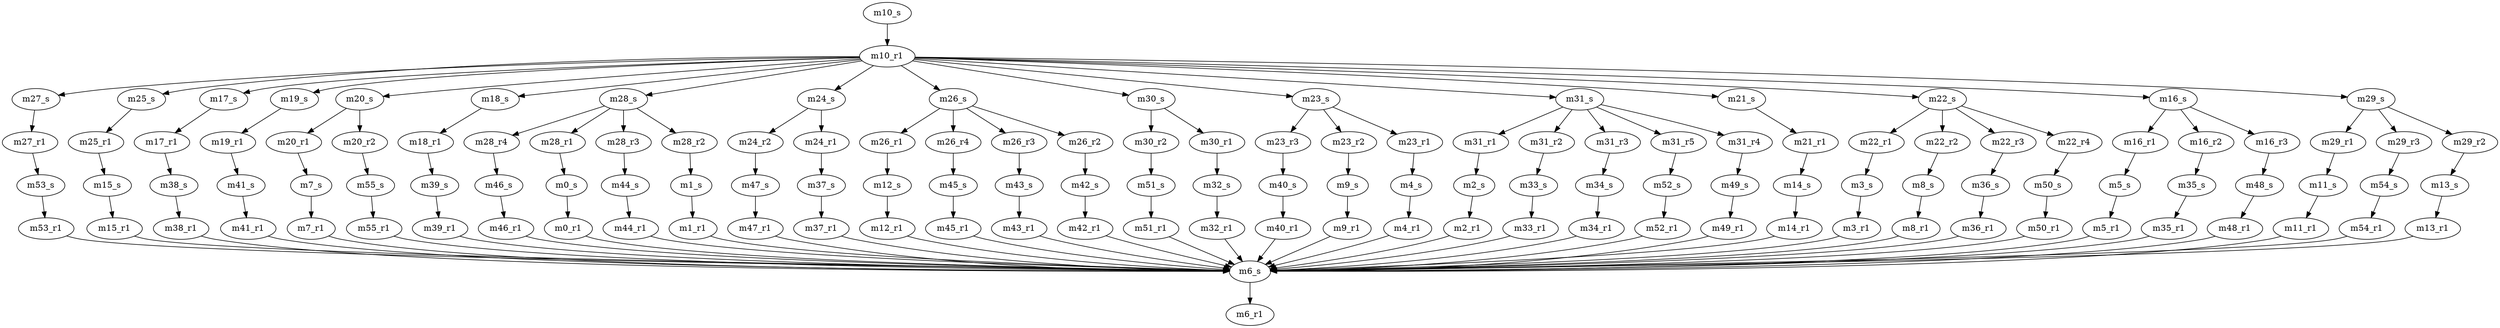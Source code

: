 strict digraph  {
	m46_s -> m46_r1;
	m40_s -> m40_r1;
	m27_s -> m27_r1;
	m11_s -> m11_r1;
	m24_r2 -> m47_s;
	m24_r1 -> m37_s;
	m25_s -> m25_r1;
	m17_s -> m17_r1;
	m31_r1 -> m2_s;
	m31_r2 -> m33_s;
	m31_r3 -> m34_s;
	m19_s -> m19_r1;
	m31_r5 -> m52_s;
	m0_r1 -> m6_s;
	m34_r1 -> m6_s;
	m39_s -> m39_r1;
	m29_r1 -> m11_s;
	m29_r3 -> m54_s;
	m29_r2 -> m13_s;
	m52_s -> m52_r1;
	m50_s -> m50_r1;
	m11_r1 -> m6_s;
	m25_r1 -> m15_s;
	m49_s -> m49_r1;
	m41_r1 -> m6_s;
	m5_r1 -> m6_s;
	m21_r1 -> m14_s;
	m51_r1 -> m6_s;
	m13_r1 -> m6_s;
	m0_s -> m0_r1;
	m35_s -> m35_r1;
	m23_r3 -> m40_s;
	m23_r2 -> m9_s;
	m23_r1 -> m4_s;
	m2_r1 -> m6_s;
	m20_r1 -> m7_s;
	m12_s -> m12_r1;
	m19_r1 -> m41_s;
	m20_s -> m20_r2;
	m20_s -> m20_r1;
	m17_r1 -> m38_s;
	m36_r1 -> m6_s;
	m18_s -> m18_r1;
	m55_r1 -> m6_s;
	m28_s -> m28_r4;
	m28_s -> m28_r1;
	m28_s -> m28_r3;
	m28_s -> m28_r2;
	m24_s -> m24_r1;
	m24_s -> m24_r2;
	m42_r1 -> m6_s;
	m28_r2 -> m1_s;
	m28_r3 -> m44_s;
	m28_r1 -> m0_s;
	m28_r4 -> m46_s;
	m26_s -> m26_r1;
	m26_s -> m26_r4;
	m26_s -> m26_r3;
	m26_s -> m26_r2;
	m30_r2 -> m51_s;
	m30_r1 -> m32_s;
	m9_r1 -> m6_s;
	m30_s -> m30_r1;
	m30_s -> m30_r2;
	m31_r4 -> m49_s;
	m35_r1 -> m6_s;
	m38_s -> m38_r1;
	m20_r2 -> m55_s;
	m1_r1 -> m6_s;
	m54_r1 -> m6_s;
	m48_s -> m48_r1;
	m34_s -> m34_r1;
	m43_r1 -> m6_s;
	m32_s -> m32_r1;
	m47_r1 -> m6_s;
	m39_r1 -> m6_s;
	m36_s -> m36_r1;
	m22_r1 -> m3_s;
	m22_r2 -> m8_s;
	m22_r3 -> m36_s;
	m22_r4 -> m50_s;
	m45_r1 -> m6_s;
	m10_r1 -> m23_s;
	m10_r1 -> m31_s;
	m10_r1 -> m21_s;
	m10_r1 -> m22_s;
	m10_r1 -> m16_s;
	m10_r1 -> m29_s;
	m10_r1 -> m30_s;
	m10_r1 -> m26_s;
	m10_r1 -> m24_s;
	m10_r1 -> m28_s;
	m10_r1 -> m18_s;
	m10_r1 -> m20_s;
	m10_r1 -> m19_s;
	m10_r1 -> m17_s;
	m10_r1 -> m25_s;
	m10_r1 -> m27_s;
	m29_s -> m29_r2;
	m29_s -> m29_r3;
	m29_s -> m29_r1;
	m13_s -> m13_r1;
	m3_s -> m3_r1;
	m38_r1 -> m6_s;
	m15_s -> m15_r1;
	m33_r1 -> m6_s;
	m44_s -> m44_r1;
	m3_r1 -> m6_s;
	m21_s -> m21_r1;
	m12_r1 -> m6_s;
	m9_s -> m9_r1;
	m37_s -> m37_r1;
	m47_s -> m47_r1;
	m46_r1 -> m6_s;
	m54_s -> m54_r1;
	m31_s -> m31_r4;
	m31_s -> m31_r5;
	m31_s -> m31_r3;
	m31_s -> m31_r2;
	m31_s -> m31_r1;
	m33_s -> m33_r1;
	m37_r1 -> m6_s;
	m53_r1 -> m6_s;
	m14_r1 -> m6_s;
	m44_r1 -> m6_s;
	m7_s -> m7_r1;
	m48_r1 -> m6_s;
	m14_s -> m14_r1;
	m45_s -> m45_r1;
	m26_r4 -> m45_s;
	m5_s -> m5_r1;
	m26_r1 -> m12_s;
	m26_r2 -> m42_s;
	m26_r3 -> m43_s;
	m52_r1 -> m6_s;
	m55_s -> m55_r1;
	m22_s -> m22_r4;
	m22_s -> m22_r3;
	m22_s -> m22_r2;
	m22_s -> m22_r1;
	m41_s -> m41_r1;
	m8_r1 -> m6_s;
	m42_s -> m42_r1;
	m10_s -> m10_r1;
	m32_r1 -> m6_s;
	m8_s -> m8_r1;
	m4_r1 -> m6_s;
	m43_s -> m43_r1;
	m49_r1 -> m6_s;
	m16_s -> m16_r1;
	m16_s -> m16_r2;
	m16_s -> m16_r3;
	m16_r3 -> m48_s;
	m16_r2 -> m35_s;
	m16_r1 -> m5_s;
	m1_s -> m1_r1;
	m15_r1 -> m6_s;
	m51_s -> m51_r1;
	m6_s -> m6_r1;
	m53_s -> m53_r1;
	m27_r1 -> m53_s;
	m4_s -> m4_r1;
	m23_s -> m23_r1;
	m23_s -> m23_r2;
	m23_s -> m23_r3;
	m50_r1 -> m6_s;
	m7_r1 -> m6_s;
	m40_r1 -> m6_s;
	m18_r1 -> m39_s;
	m2_s -> m2_r1;
}

